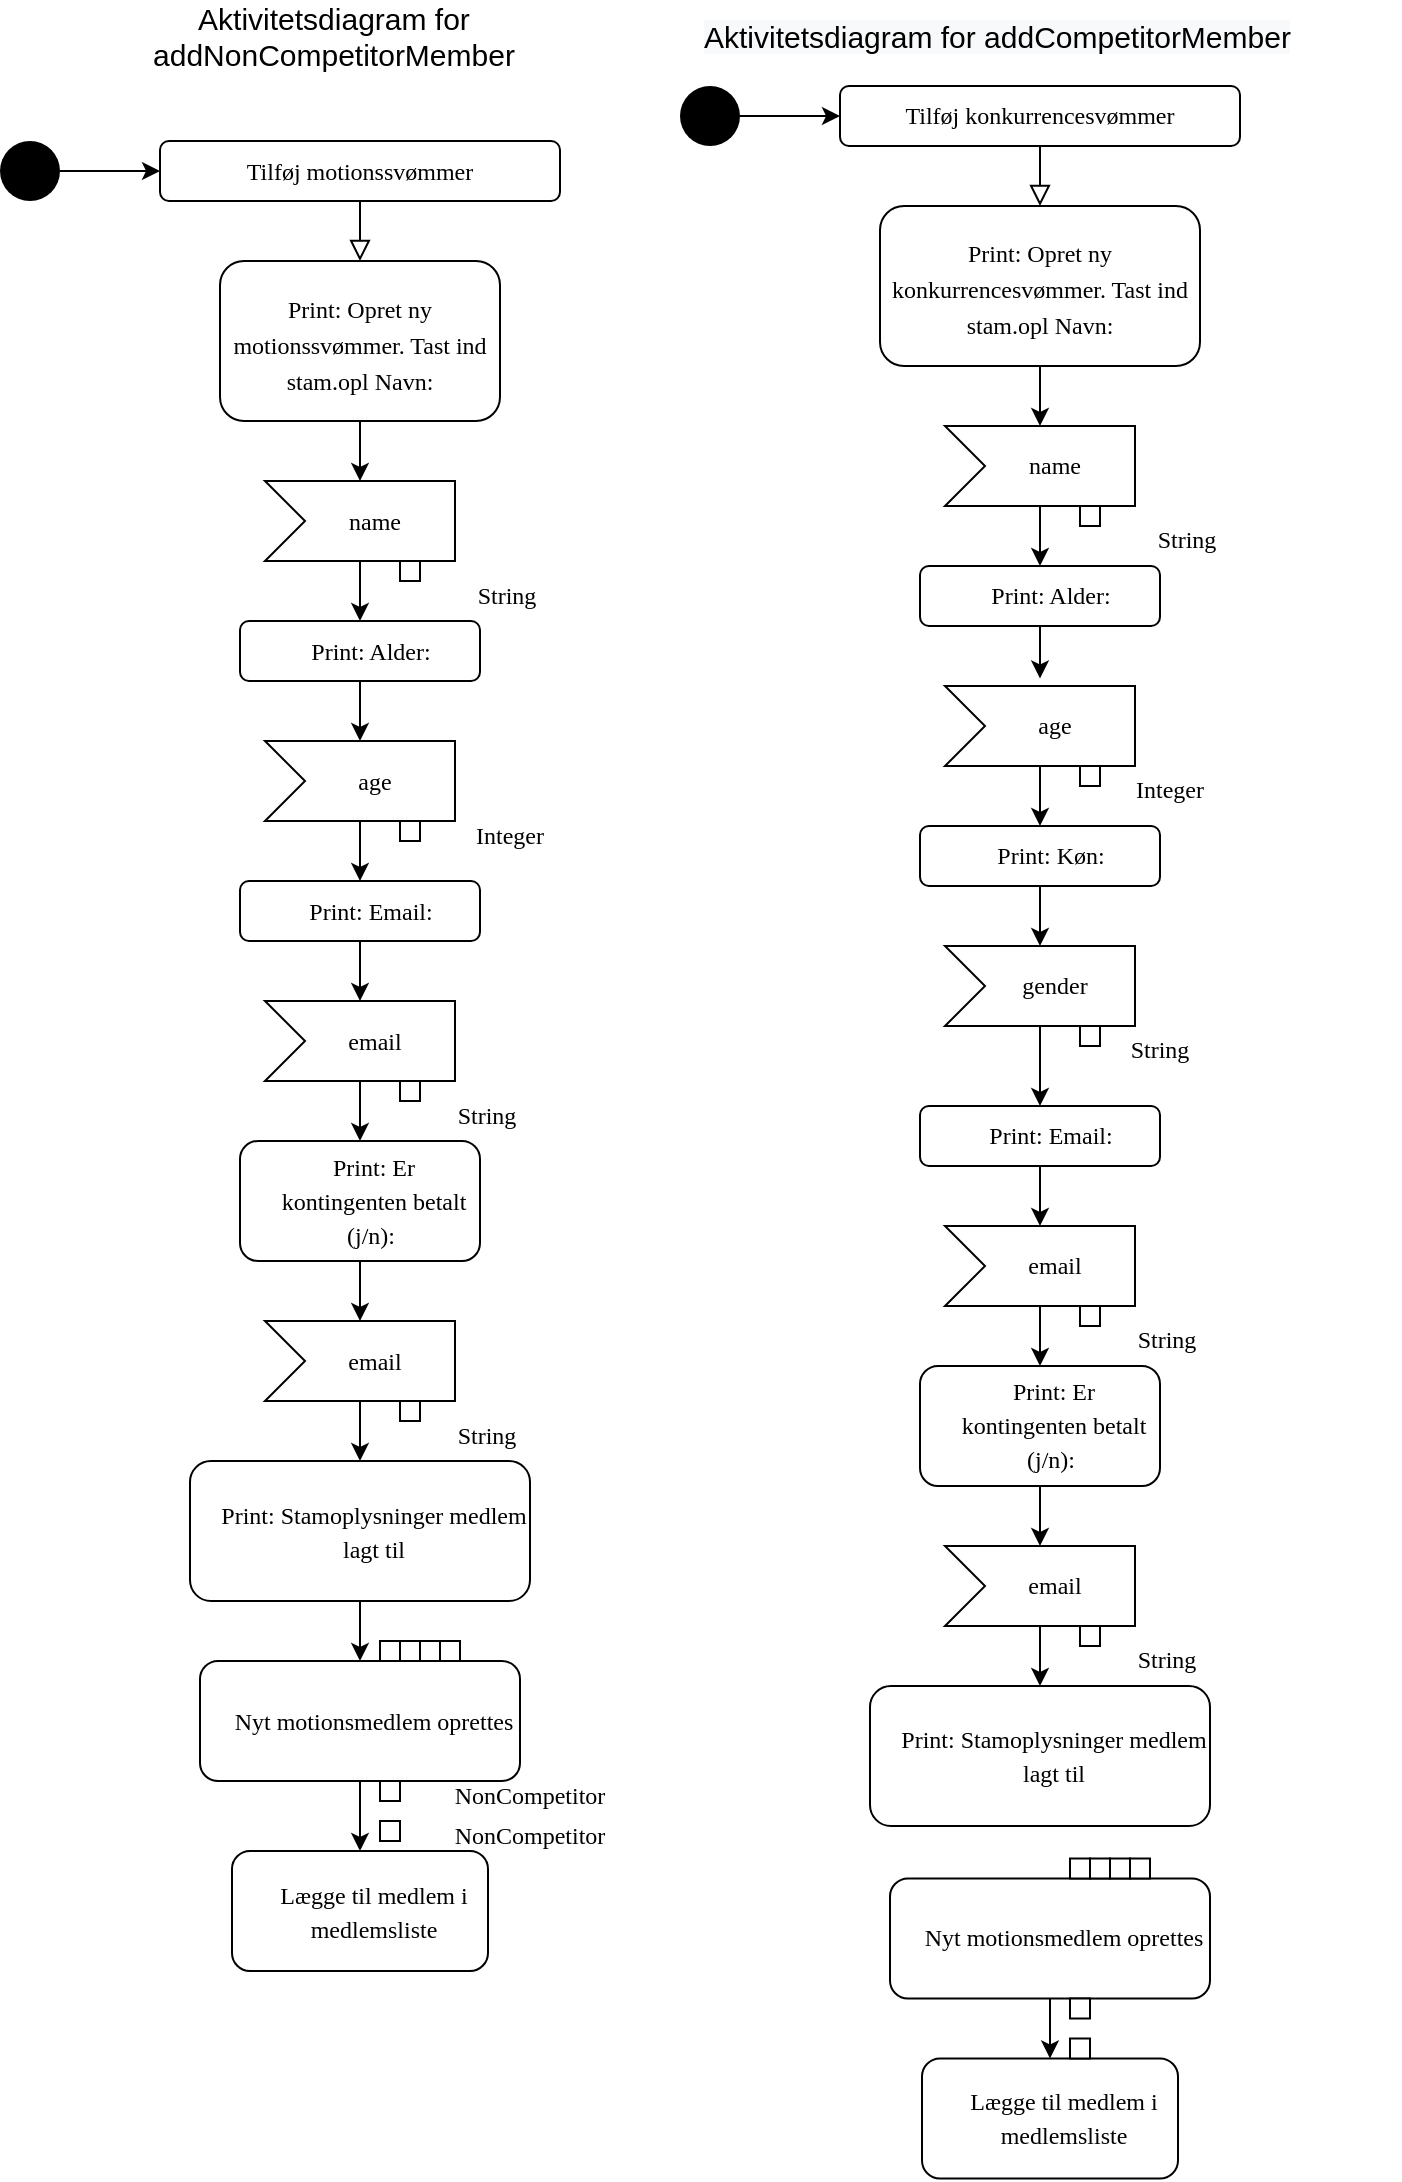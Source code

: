 <mxfile version="17.4.6" type="github">
  <diagram id="C5RBs43oDa-KdzZeNtuy" name="Page-1">
    <mxGraphModel dx="903" dy="716" grid="1" gridSize="10" guides="1" tooltips="1" connect="1" arrows="1" fold="1" page="1" pageScale="1" pageWidth="827" pageHeight="1169" math="0" shadow="0">
      <root>
        <mxCell id="WIyWlLk6GJQsqaUBKTNV-0" />
        <mxCell id="WIyWlLk6GJQsqaUBKTNV-1" parent="WIyWlLk6GJQsqaUBKTNV-0" />
        <mxCell id="WIyWlLk6GJQsqaUBKTNV-2" value="" style="rounded=0;html=1;jettySize=auto;orthogonalLoop=1;fontSize=11;endArrow=block;endFill=0;endSize=8;strokeWidth=1;shadow=0;labelBackgroundColor=none;edgeStyle=orthogonalEdgeStyle;fontFamily=Lucida Console;" parent="WIyWlLk6GJQsqaUBKTNV-1" source="WIyWlLk6GJQsqaUBKTNV-3" edge="1">
          <mxGeometry relative="1" as="geometry">
            <mxPoint x="200" y="147.5" as="targetPoint" />
          </mxGeometry>
        </mxCell>
        <mxCell id="WIyWlLk6GJQsqaUBKTNV-3" value="&lt;div style=&quot;background-color: rgb(255, 255, 255);&quot;&gt;Tilføj motionssvømmer&lt;/div&gt;" style="rounded=1;whiteSpace=wrap;html=1;fontSize=12;glass=0;strokeWidth=1;shadow=0;fontFamily=Lucida Console;" parent="WIyWlLk6GJQsqaUBKTNV-1" vertex="1">
          <mxGeometry x="100" y="87.5" width="200" height="30" as="geometry" />
        </mxCell>
        <mxCell id="IRePbEhJJhgFrzdcHoTZ-1" value="" style="edgeStyle=orthogonalEdgeStyle;rounded=0;orthogonalLoop=1;jettySize=auto;html=1;fontFamily=Lucida Console;" edge="1" parent="WIyWlLk6GJQsqaUBKTNV-1" source="IRePbEhJJhgFrzdcHoTZ-0" target="WIyWlLk6GJQsqaUBKTNV-3">
          <mxGeometry relative="1" as="geometry" />
        </mxCell>
        <mxCell id="IRePbEhJJhgFrzdcHoTZ-0" value="" style="ellipse;fillColor=#000000;strokeColor=none;fontFamily=Lucida Console;" vertex="1" parent="WIyWlLk6GJQsqaUBKTNV-1">
          <mxGeometry x="20" y="87.5" width="30" height="30" as="geometry" />
        </mxCell>
        <mxCell id="IRePbEhJJhgFrzdcHoTZ-2" value="&lt;font style=&quot;font-size: 15px&quot; face=&quot;Helvetica&quot;&gt;Aktivitetsdiagram for addNonCompetitorMember&lt;/font&gt;" style="text;html=1;strokeColor=none;fillColor=none;align=center;verticalAlign=middle;whiteSpace=wrap;rounded=0;fontFamily=Lucida Console;" vertex="1" parent="WIyWlLk6GJQsqaUBKTNV-1">
          <mxGeometry x="34" y="20" width="306" height="30" as="geometry" />
        </mxCell>
        <mxCell id="IRePbEhJJhgFrzdcHoTZ-5" value="" style="edgeStyle=orthogonalEdgeStyle;rounded=0;orthogonalLoop=1;jettySize=auto;html=1;fontSize=15;fontFamily=Lucida Console;" edge="1" parent="WIyWlLk6GJQsqaUBKTNV-1" source="IRePbEhJJhgFrzdcHoTZ-3" target="IRePbEhJJhgFrzdcHoTZ-4">
          <mxGeometry relative="1" as="geometry" />
        </mxCell>
        <mxCell id="IRePbEhJJhgFrzdcHoTZ-3" value="&lt;font style=&quot;font-size: 12px&quot;&gt;Print: Opret ny motionssvømmer. Tast ind stam.opl Navn:&lt;/font&gt;" style="rounded=1;whiteSpace=wrap;html=1;fontSize=15;fontFamily=Lucida Console;" vertex="1" parent="WIyWlLk6GJQsqaUBKTNV-1">
          <mxGeometry x="130" y="147.5" width="140" height="80" as="geometry" />
        </mxCell>
        <mxCell id="IRePbEhJJhgFrzdcHoTZ-7" value="" style="edgeStyle=orthogonalEdgeStyle;rounded=0;orthogonalLoop=1;jettySize=auto;html=1;fontSize=15;fontFamily=Lucida Console;" edge="1" parent="WIyWlLk6GJQsqaUBKTNV-1" source="IRePbEhJJhgFrzdcHoTZ-4" target="IRePbEhJJhgFrzdcHoTZ-6">
          <mxGeometry relative="1" as="geometry" />
        </mxCell>
        <mxCell id="IRePbEhJJhgFrzdcHoTZ-4" value="&lt;div style=&quot;font-size: 12px; background-color: rgb(255, 255, 255);&quot;&gt;name&lt;/div&gt;" style="html=1;shape=mxgraph.infographic.ribbonSimple;notch1=20;notch2=0;align=center;verticalAlign=middle;fontSize=14;fontStyle=0;fillColor=#FFFFFF;flipH=0;spacingRight=0;spacingLeft=14;shadow=0;fontFamily=Lucida Console;" vertex="1" parent="WIyWlLk6GJQsqaUBKTNV-1">
          <mxGeometry x="152.5" y="257.5" width="95" height="40" as="geometry" />
        </mxCell>
        <mxCell id="IRePbEhJJhgFrzdcHoTZ-11" value="" style="edgeStyle=orthogonalEdgeStyle;rounded=0;orthogonalLoop=1;jettySize=auto;html=1;fontSize=15;fontFamily=Lucida Console;" edge="1" parent="WIyWlLk6GJQsqaUBKTNV-1" source="IRePbEhJJhgFrzdcHoTZ-6" target="IRePbEhJJhgFrzdcHoTZ-10">
          <mxGeometry relative="1" as="geometry" />
        </mxCell>
        <mxCell id="IRePbEhJJhgFrzdcHoTZ-6" value="&lt;font style=&quot;font-size: 12px&quot;&gt;Print: Alder:&amp;nbsp;&lt;/font&gt;" style="rounded=1;whiteSpace=wrap;html=1;fontSize=14;fillColor=#FFFFFF;fontStyle=0;spacingRight=0;spacingLeft=14;shadow=0;fontFamily=Lucida Console;" vertex="1" parent="WIyWlLk6GJQsqaUBKTNV-1">
          <mxGeometry x="140" y="327.5" width="120" height="30" as="geometry" />
        </mxCell>
        <mxCell id="IRePbEhJJhgFrzdcHoTZ-8" value="" style="rounded=0;whiteSpace=wrap;html=1;fontSize=15;fontFamily=Lucida Console;" vertex="1" parent="WIyWlLk6GJQsqaUBKTNV-1">
          <mxGeometry x="220" y="297.5" width="10" height="10" as="geometry" />
        </mxCell>
        <mxCell id="IRePbEhJJhgFrzdcHoTZ-9" value="&lt;font style=&quot;font-size: 12px&quot;&gt;String&amp;nbsp;&lt;/font&gt;" style="text;html=1;strokeColor=none;fillColor=none;align=center;verticalAlign=middle;whiteSpace=wrap;rounded=0;fontSize=15;fontFamily=Lucida Console;" vertex="1" parent="WIyWlLk6GJQsqaUBKTNV-1">
          <mxGeometry x="240" y="297.5" width="70" height="30" as="geometry" />
        </mxCell>
        <mxCell id="IRePbEhJJhgFrzdcHoTZ-13" value="" style="edgeStyle=orthogonalEdgeStyle;rounded=0;orthogonalLoop=1;jettySize=auto;html=1;fontSize=15;fontFamily=Lucida Console;" edge="1" parent="WIyWlLk6GJQsqaUBKTNV-1" source="IRePbEhJJhgFrzdcHoTZ-10" target="IRePbEhJJhgFrzdcHoTZ-12">
          <mxGeometry relative="1" as="geometry" />
        </mxCell>
        <mxCell id="IRePbEhJJhgFrzdcHoTZ-10" value="&lt;div style=&quot;font-size: 12px; background-color: rgb(255, 255, 255);&quot;&gt;age&lt;/div&gt;" style="html=1;shape=mxgraph.infographic.ribbonSimple;notch1=20;notch2=0;align=center;verticalAlign=middle;fontSize=14;fontStyle=0;fillColor=#FFFFFF;flipH=0;spacingRight=0;spacingLeft=14;shadow=0;fontFamily=Lucida Console;" vertex="1" parent="WIyWlLk6GJQsqaUBKTNV-1">
          <mxGeometry x="152.5" y="387.5" width="95" height="40" as="geometry" />
        </mxCell>
        <mxCell id="IRePbEhJJhgFrzdcHoTZ-20" value="" style="edgeStyle=orthogonalEdgeStyle;rounded=0;orthogonalLoop=1;jettySize=auto;html=1;fontSize=15;fontFamily=Lucida Console;" edge="1" parent="WIyWlLk6GJQsqaUBKTNV-1" source="IRePbEhJJhgFrzdcHoTZ-12" target="IRePbEhJJhgFrzdcHoTZ-14">
          <mxGeometry relative="1" as="geometry" />
        </mxCell>
        <mxCell id="IRePbEhJJhgFrzdcHoTZ-12" value="&lt;font style=&quot;font-size: 12px&quot;&gt;Print: Email:&amp;nbsp;&lt;/font&gt;" style="rounded=1;whiteSpace=wrap;html=1;fontSize=14;fillColor=#FFFFFF;fontStyle=0;spacingRight=0;spacingLeft=14;shadow=0;fontFamily=Lucida Console;" vertex="1" parent="WIyWlLk6GJQsqaUBKTNV-1">
          <mxGeometry x="140" y="457.5" width="120" height="30" as="geometry" />
        </mxCell>
        <mxCell id="IRePbEhJJhgFrzdcHoTZ-25" value="" style="edgeStyle=orthogonalEdgeStyle;rounded=0;orthogonalLoop=1;jettySize=auto;html=1;fontSize=15;fontFamily=Lucida Console;" edge="1" parent="WIyWlLk6GJQsqaUBKTNV-1" source="IRePbEhJJhgFrzdcHoTZ-14" target="IRePbEhJJhgFrzdcHoTZ-24">
          <mxGeometry relative="1" as="geometry" />
        </mxCell>
        <mxCell id="IRePbEhJJhgFrzdcHoTZ-14" value="&lt;div style=&quot;font-size: 12px; background-color: rgb(255, 255, 255);&quot;&gt;email&lt;/div&gt;" style="html=1;shape=mxgraph.infographic.ribbonSimple;notch1=20;notch2=0;align=center;verticalAlign=middle;fontSize=14;fontStyle=0;fillColor=#FFFFFF;flipH=0;spacingRight=0;spacingLeft=14;shadow=0;fontFamily=Lucida Console;" vertex="1" parent="WIyWlLk6GJQsqaUBKTNV-1">
          <mxGeometry x="152.5" y="517.5" width="95" height="40" as="geometry" />
        </mxCell>
        <mxCell id="IRePbEhJJhgFrzdcHoTZ-15" value="" style="rounded=0;whiteSpace=wrap;html=1;fontSize=15;fontFamily=Lucida Console;" vertex="1" parent="WIyWlLk6GJQsqaUBKTNV-1">
          <mxGeometry x="220" y="427.5" width="10" height="10" as="geometry" />
        </mxCell>
        <mxCell id="IRePbEhJJhgFrzdcHoTZ-16" value="" style="rounded=0;whiteSpace=wrap;html=1;fontSize=15;fontFamily=Lucida Console;" vertex="1" parent="WIyWlLk6GJQsqaUBKTNV-1">
          <mxGeometry x="220" y="557.5" width="10" height="10" as="geometry" />
        </mxCell>
        <mxCell id="IRePbEhJJhgFrzdcHoTZ-22" value="&lt;font style=&quot;font-size: 12px&quot;&gt;Integer&lt;/font&gt;" style="text;html=1;strokeColor=none;fillColor=none;align=center;verticalAlign=middle;whiteSpace=wrap;rounded=0;fontSize=15;fontFamily=Lucida Console;" vertex="1" parent="WIyWlLk6GJQsqaUBKTNV-1">
          <mxGeometry x="240" y="417.5" width="70" height="30" as="geometry" />
        </mxCell>
        <mxCell id="IRePbEhJJhgFrzdcHoTZ-23" value="&lt;font style=&quot;font-size: 12px&quot;&gt;String&amp;nbsp;&lt;/font&gt;" style="text;html=1;strokeColor=none;fillColor=none;align=center;verticalAlign=middle;whiteSpace=wrap;rounded=0;fontSize=15;fontFamily=Lucida Console;" vertex="1" parent="WIyWlLk6GJQsqaUBKTNV-1">
          <mxGeometry x="230" y="557.5" width="70" height="30" as="geometry" />
        </mxCell>
        <mxCell id="IRePbEhJJhgFrzdcHoTZ-27" value="" style="edgeStyle=orthogonalEdgeStyle;rounded=0;orthogonalLoop=1;jettySize=auto;html=1;fontSize=15;fontFamily=Lucida Console;" edge="1" parent="WIyWlLk6GJQsqaUBKTNV-1" source="IRePbEhJJhgFrzdcHoTZ-24" target="IRePbEhJJhgFrzdcHoTZ-26">
          <mxGeometry relative="1" as="geometry" />
        </mxCell>
        <mxCell id="IRePbEhJJhgFrzdcHoTZ-24" value="&lt;font style=&quot;font-size: 12px&quot;&gt;Print: Er kontingenten betalt (j/n):&amp;nbsp;&lt;/font&gt;" style="rounded=1;whiteSpace=wrap;html=1;fontSize=14;fillColor=#FFFFFF;fontStyle=0;spacingRight=0;spacingLeft=14;shadow=0;fontFamily=Lucida Console;" vertex="1" parent="WIyWlLk6GJQsqaUBKTNV-1">
          <mxGeometry x="140" y="587.5" width="120" height="60" as="geometry" />
        </mxCell>
        <mxCell id="IRePbEhJJhgFrzdcHoTZ-32" value="" style="edgeStyle=orthogonalEdgeStyle;rounded=0;orthogonalLoop=1;jettySize=auto;html=1;fontFamily=Helvetica;fontSize=12;" edge="1" parent="WIyWlLk6GJQsqaUBKTNV-1" source="IRePbEhJJhgFrzdcHoTZ-26" target="IRePbEhJJhgFrzdcHoTZ-31">
          <mxGeometry relative="1" as="geometry" />
        </mxCell>
        <mxCell id="IRePbEhJJhgFrzdcHoTZ-26" value="&lt;div style=&quot;font-size: 12px; background-color: rgb(255, 255, 255);&quot;&gt;email&lt;/div&gt;" style="html=1;shape=mxgraph.infographic.ribbonSimple;notch1=20;notch2=0;align=center;verticalAlign=middle;fontSize=14;fontStyle=0;fillColor=#FFFFFF;flipH=0;spacingRight=0;spacingLeft=14;shadow=0;fontFamily=Lucida Console;" vertex="1" parent="WIyWlLk6GJQsqaUBKTNV-1">
          <mxGeometry x="152.5" y="677.5" width="95" height="40" as="geometry" />
        </mxCell>
        <mxCell id="IRePbEhJJhgFrzdcHoTZ-29" value="" style="rounded=0;whiteSpace=wrap;html=1;fontSize=15;fontFamily=Lucida Console;" vertex="1" parent="WIyWlLk6GJQsqaUBKTNV-1">
          <mxGeometry x="220" y="717.5" width="10" height="10" as="geometry" />
        </mxCell>
        <mxCell id="IRePbEhJJhgFrzdcHoTZ-30" value="&lt;font style=&quot;font-size: 12px&quot;&gt;String&amp;nbsp;&lt;/font&gt;" style="text;html=1;strokeColor=none;fillColor=none;align=center;verticalAlign=middle;whiteSpace=wrap;rounded=0;fontSize=15;fontFamily=Lucida Console;" vertex="1" parent="WIyWlLk6GJQsqaUBKTNV-1">
          <mxGeometry x="230" y="717.5" width="70" height="30" as="geometry" />
        </mxCell>
        <mxCell id="IRePbEhJJhgFrzdcHoTZ-78" value="" style="edgeStyle=orthogonalEdgeStyle;rounded=0;orthogonalLoop=1;jettySize=auto;html=1;fontFamily=Helvetica;fontSize=12;" edge="1" parent="WIyWlLk6GJQsqaUBKTNV-1" source="IRePbEhJJhgFrzdcHoTZ-31" target="IRePbEhJJhgFrzdcHoTZ-77">
          <mxGeometry relative="1" as="geometry" />
        </mxCell>
        <mxCell id="IRePbEhJJhgFrzdcHoTZ-31" value="&lt;font style=&quot;font-size: 12px&quot;&gt;Print: Stamoplysninger medlem lagt til&lt;/font&gt;" style="rounded=1;whiteSpace=wrap;html=1;fontSize=14;fontFamily=Lucida Console;fillColor=#FFFFFF;fontStyle=0;spacingRight=0;spacingLeft=14;shadow=0;" vertex="1" parent="WIyWlLk6GJQsqaUBKTNV-1">
          <mxGeometry x="115" y="747.5" width="170" height="70" as="geometry" />
        </mxCell>
        <mxCell id="IRePbEhJJhgFrzdcHoTZ-34" value="&lt;span style=&quot;color: rgb(0 , 0 , 0) ; font-family: &amp;#34;helvetica&amp;#34; ; font-size: 15px ; font-style: normal ; font-weight: 400 ; letter-spacing: normal ; text-align: center ; text-indent: 0px ; text-transform: none ; word-spacing: 0px ; background-color: rgb(248 , 249 , 250) ; display: inline ; float: none&quot;&gt;Aktivitetsdiagram for addCompetitorMember&lt;/span&gt;" style="text;whiteSpace=wrap;html=1;fontSize=12;fontFamily=Helvetica;" vertex="1" parent="WIyWlLk6GJQsqaUBKTNV-1">
          <mxGeometry x="370" y="20" width="350" height="30" as="geometry" />
        </mxCell>
        <mxCell id="IRePbEhJJhgFrzdcHoTZ-35" value="" style="rounded=0;html=1;jettySize=auto;orthogonalLoop=1;fontSize=11;endArrow=block;endFill=0;endSize=8;strokeWidth=1;shadow=0;labelBackgroundColor=none;edgeStyle=orthogonalEdgeStyle;fontFamily=Lucida Console;" edge="1" parent="WIyWlLk6GJQsqaUBKTNV-1" source="IRePbEhJJhgFrzdcHoTZ-36">
          <mxGeometry relative="1" as="geometry">
            <mxPoint x="540" y="120" as="targetPoint" />
          </mxGeometry>
        </mxCell>
        <mxCell id="IRePbEhJJhgFrzdcHoTZ-36" value="&lt;div style=&quot;background-color: rgb(255 , 255 , 255)&quot;&gt;Tilføj konkurrencesvømmer&lt;/div&gt;" style="rounded=1;whiteSpace=wrap;html=1;fontSize=12;glass=0;strokeWidth=1;shadow=0;fontFamily=Lucida Console;" vertex="1" parent="WIyWlLk6GJQsqaUBKTNV-1">
          <mxGeometry x="440" y="60" width="200" height="30" as="geometry" />
        </mxCell>
        <mxCell id="IRePbEhJJhgFrzdcHoTZ-37" value="" style="edgeStyle=orthogonalEdgeStyle;rounded=0;orthogonalLoop=1;jettySize=auto;html=1;fontFamily=Lucida Console;" edge="1" parent="WIyWlLk6GJQsqaUBKTNV-1" source="IRePbEhJJhgFrzdcHoTZ-38" target="IRePbEhJJhgFrzdcHoTZ-36">
          <mxGeometry relative="1" as="geometry" />
        </mxCell>
        <mxCell id="IRePbEhJJhgFrzdcHoTZ-38" value="" style="ellipse;fillColor=#000000;strokeColor=none;fontFamily=Lucida Console;" vertex="1" parent="WIyWlLk6GJQsqaUBKTNV-1">
          <mxGeometry x="360" y="60" width="30" height="30" as="geometry" />
        </mxCell>
        <mxCell id="IRePbEhJJhgFrzdcHoTZ-39" value="" style="edgeStyle=orthogonalEdgeStyle;rounded=0;orthogonalLoop=1;jettySize=auto;html=1;fontSize=15;fontFamily=Lucida Console;" edge="1" parent="WIyWlLk6GJQsqaUBKTNV-1" source="IRePbEhJJhgFrzdcHoTZ-40" target="IRePbEhJJhgFrzdcHoTZ-42">
          <mxGeometry relative="1" as="geometry" />
        </mxCell>
        <mxCell id="IRePbEhJJhgFrzdcHoTZ-40" value="&lt;font style=&quot;font-size: 12px&quot;&gt;Print: Opret ny konkurrencesvømmer. Tast ind stam.opl Navn:&lt;/font&gt;" style="rounded=1;whiteSpace=wrap;html=1;fontSize=15;fontFamily=Lucida Console;" vertex="1" parent="WIyWlLk6GJQsqaUBKTNV-1">
          <mxGeometry x="460" y="120" width="160" height="80" as="geometry" />
        </mxCell>
        <mxCell id="IRePbEhJJhgFrzdcHoTZ-41" value="" style="edgeStyle=orthogonalEdgeStyle;rounded=0;orthogonalLoop=1;jettySize=auto;html=1;fontSize=15;fontFamily=Lucida Console;" edge="1" parent="WIyWlLk6GJQsqaUBKTNV-1" source="IRePbEhJJhgFrzdcHoTZ-42" target="IRePbEhJJhgFrzdcHoTZ-44">
          <mxGeometry relative="1" as="geometry" />
        </mxCell>
        <mxCell id="IRePbEhJJhgFrzdcHoTZ-42" value="&lt;div style=&quot;font-size: 12px; background-color: rgb(255, 255, 255);&quot;&gt;name&lt;/div&gt;" style="html=1;shape=mxgraph.infographic.ribbonSimple;notch1=20;notch2=0;align=center;verticalAlign=middle;fontSize=14;fontStyle=0;fillColor=#FFFFFF;flipH=0;spacingRight=0;spacingLeft=14;shadow=0;fontFamily=Lucida Console;" vertex="1" parent="WIyWlLk6GJQsqaUBKTNV-1">
          <mxGeometry x="492.5" y="230" width="95" height="40" as="geometry" />
        </mxCell>
        <mxCell id="IRePbEhJJhgFrzdcHoTZ-100" value="" style="edgeStyle=orthogonalEdgeStyle;rounded=0;orthogonalLoop=1;jettySize=auto;html=1;fontFamily=Helvetica;fontSize=12;" edge="1" parent="WIyWlLk6GJQsqaUBKTNV-1" source="IRePbEhJJhgFrzdcHoTZ-44">
          <mxGeometry relative="1" as="geometry">
            <mxPoint x="540" y="356.25" as="targetPoint" />
            <Array as="points">
              <mxPoint x="540" y="336.25" />
              <mxPoint x="540" y="336.25" />
            </Array>
          </mxGeometry>
        </mxCell>
        <mxCell id="IRePbEhJJhgFrzdcHoTZ-44" value="&lt;font style=&quot;font-size: 12px&quot;&gt;Print: Alder:&amp;nbsp;&lt;/font&gt;" style="rounded=1;whiteSpace=wrap;html=1;fontSize=14;fillColor=#FFFFFF;fontStyle=0;spacingRight=0;spacingLeft=14;shadow=0;fontFamily=Lucida Console;" vertex="1" parent="WIyWlLk6GJQsqaUBKTNV-1">
          <mxGeometry x="480" y="300" width="120" height="30" as="geometry" />
        </mxCell>
        <mxCell id="IRePbEhJJhgFrzdcHoTZ-45" value="" style="rounded=0;whiteSpace=wrap;html=1;fontSize=15;fontFamily=Lucida Console;" vertex="1" parent="WIyWlLk6GJQsqaUBKTNV-1">
          <mxGeometry x="560" y="270" width="10" height="10" as="geometry" />
        </mxCell>
        <mxCell id="IRePbEhJJhgFrzdcHoTZ-46" value="&lt;font style=&quot;font-size: 12px&quot;&gt;String&amp;nbsp;&lt;/font&gt;" style="text;html=1;strokeColor=none;fillColor=none;align=center;verticalAlign=middle;whiteSpace=wrap;rounded=0;fontSize=15;fontFamily=Lucida Console;" vertex="1" parent="WIyWlLk6GJQsqaUBKTNV-1">
          <mxGeometry x="580" y="270" width="70" height="30" as="geometry" />
        </mxCell>
        <mxCell id="IRePbEhJJhgFrzdcHoTZ-66" value="" style="edgeStyle=orthogonalEdgeStyle;rounded=0;orthogonalLoop=1;jettySize=auto;html=1;fontFamily=Helvetica;fontSize=12;" edge="1" parent="WIyWlLk6GJQsqaUBKTNV-1" source="IRePbEhJJhgFrzdcHoTZ-48" target="IRePbEhJJhgFrzdcHoTZ-65">
          <mxGeometry relative="1" as="geometry" />
        </mxCell>
        <mxCell id="IRePbEhJJhgFrzdcHoTZ-48" value="&lt;div style=&quot;font-size: 12px; background-color: rgb(255, 255, 255);&quot;&gt;age&lt;/div&gt;" style="html=1;shape=mxgraph.infographic.ribbonSimple;notch1=20;notch2=0;align=center;verticalAlign=middle;fontSize=14;fontStyle=0;fillColor=#FFFFFF;flipH=0;spacingRight=0;spacingLeft=14;shadow=0;fontFamily=Lucida Console;" vertex="1" parent="WIyWlLk6GJQsqaUBKTNV-1">
          <mxGeometry x="492.5" y="360" width="95" height="40" as="geometry" />
        </mxCell>
        <mxCell id="IRePbEhJJhgFrzdcHoTZ-49" value="" style="edgeStyle=orthogonalEdgeStyle;rounded=0;orthogonalLoop=1;jettySize=auto;html=1;fontSize=15;fontFamily=Lucida Console;" edge="1" parent="WIyWlLk6GJQsqaUBKTNV-1" source="IRePbEhJJhgFrzdcHoTZ-50" target="IRePbEhJJhgFrzdcHoTZ-52">
          <mxGeometry relative="1" as="geometry" />
        </mxCell>
        <mxCell id="IRePbEhJJhgFrzdcHoTZ-50" value="&lt;font style=&quot;font-size: 12px&quot;&gt;Print: Email:&amp;nbsp;&lt;/font&gt;" style="rounded=1;whiteSpace=wrap;html=1;fontSize=14;fillColor=#FFFFFF;fontStyle=0;spacingRight=0;spacingLeft=14;shadow=0;fontFamily=Lucida Console;" vertex="1" parent="WIyWlLk6GJQsqaUBKTNV-1">
          <mxGeometry x="480" y="570" width="120" height="30" as="geometry" />
        </mxCell>
        <mxCell id="IRePbEhJJhgFrzdcHoTZ-51" value="" style="edgeStyle=orthogonalEdgeStyle;rounded=0;orthogonalLoop=1;jettySize=auto;html=1;fontSize=15;fontFamily=Lucida Console;" edge="1" parent="WIyWlLk6GJQsqaUBKTNV-1" source="IRePbEhJJhgFrzdcHoTZ-52" target="IRePbEhJJhgFrzdcHoTZ-58">
          <mxGeometry relative="1" as="geometry" />
        </mxCell>
        <mxCell id="IRePbEhJJhgFrzdcHoTZ-52" value="&lt;div style=&quot;font-size: 12px; background-color: rgb(255, 255, 255);&quot;&gt;email&lt;/div&gt;" style="html=1;shape=mxgraph.infographic.ribbonSimple;notch1=20;notch2=0;align=center;verticalAlign=middle;fontSize=14;fontStyle=0;fillColor=#FFFFFF;flipH=0;spacingRight=0;spacingLeft=14;shadow=0;fontFamily=Lucida Console;" vertex="1" parent="WIyWlLk6GJQsqaUBKTNV-1">
          <mxGeometry x="492.5" y="630" width="95" height="40" as="geometry" />
        </mxCell>
        <mxCell id="IRePbEhJJhgFrzdcHoTZ-53" value="" style="rounded=0;whiteSpace=wrap;html=1;fontSize=15;fontFamily=Lucida Console;" vertex="1" parent="WIyWlLk6GJQsqaUBKTNV-1">
          <mxGeometry x="560" y="400" width="10" height="10" as="geometry" />
        </mxCell>
        <mxCell id="IRePbEhJJhgFrzdcHoTZ-54" value="" style="rounded=0;whiteSpace=wrap;html=1;fontSize=15;fontFamily=Lucida Console;" vertex="1" parent="WIyWlLk6GJQsqaUBKTNV-1">
          <mxGeometry x="560" y="670" width="10" height="10" as="geometry" />
        </mxCell>
        <mxCell id="IRePbEhJJhgFrzdcHoTZ-55" value="&lt;font style=&quot;font-size: 12px&quot;&gt;Integer&lt;/font&gt;" style="text;html=1;strokeColor=none;fillColor=none;align=center;verticalAlign=middle;whiteSpace=wrap;rounded=0;fontSize=15;fontFamily=Lucida Console;" vertex="1" parent="WIyWlLk6GJQsqaUBKTNV-1">
          <mxGeometry x="570" y="395" width="70" height="30" as="geometry" />
        </mxCell>
        <mxCell id="IRePbEhJJhgFrzdcHoTZ-56" value="&lt;font style=&quot;font-size: 12px&quot;&gt;String&amp;nbsp;&lt;/font&gt;" style="text;html=1;strokeColor=none;fillColor=none;align=center;verticalAlign=middle;whiteSpace=wrap;rounded=0;fontSize=15;fontFamily=Lucida Console;" vertex="1" parent="WIyWlLk6GJQsqaUBKTNV-1">
          <mxGeometry x="570" y="670" width="70" height="30" as="geometry" />
        </mxCell>
        <mxCell id="IRePbEhJJhgFrzdcHoTZ-57" value="" style="edgeStyle=orthogonalEdgeStyle;rounded=0;orthogonalLoop=1;jettySize=auto;html=1;fontSize=15;fontFamily=Lucida Console;" edge="1" parent="WIyWlLk6GJQsqaUBKTNV-1" source="IRePbEhJJhgFrzdcHoTZ-58" target="IRePbEhJJhgFrzdcHoTZ-60">
          <mxGeometry relative="1" as="geometry" />
        </mxCell>
        <mxCell id="IRePbEhJJhgFrzdcHoTZ-58" value="&lt;font style=&quot;font-size: 12px&quot;&gt;Print: Er kontingenten betalt (j/n):&amp;nbsp;&lt;/font&gt;" style="rounded=1;whiteSpace=wrap;html=1;fontSize=14;fillColor=#FFFFFF;fontStyle=0;spacingRight=0;spacingLeft=14;shadow=0;fontFamily=Lucida Console;" vertex="1" parent="WIyWlLk6GJQsqaUBKTNV-1">
          <mxGeometry x="480" y="700" width="120" height="60" as="geometry" />
        </mxCell>
        <mxCell id="IRePbEhJJhgFrzdcHoTZ-59" value="" style="edgeStyle=orthogonalEdgeStyle;rounded=0;orthogonalLoop=1;jettySize=auto;html=1;fontFamily=Helvetica;fontSize=12;" edge="1" parent="WIyWlLk6GJQsqaUBKTNV-1" source="IRePbEhJJhgFrzdcHoTZ-60" target="IRePbEhJJhgFrzdcHoTZ-63">
          <mxGeometry relative="1" as="geometry" />
        </mxCell>
        <mxCell id="IRePbEhJJhgFrzdcHoTZ-60" value="&lt;div style=&quot;font-size: 12px; background-color: rgb(255, 255, 255);&quot;&gt;email&lt;/div&gt;" style="html=1;shape=mxgraph.infographic.ribbonSimple;notch1=20;notch2=0;align=center;verticalAlign=middle;fontSize=14;fontStyle=0;fillColor=#FFFFFF;flipH=0;spacingRight=0;spacingLeft=14;shadow=0;fontFamily=Lucida Console;" vertex="1" parent="WIyWlLk6GJQsqaUBKTNV-1">
          <mxGeometry x="492.5" y="790" width="95" height="40" as="geometry" />
        </mxCell>
        <mxCell id="IRePbEhJJhgFrzdcHoTZ-61" value="" style="rounded=0;whiteSpace=wrap;html=1;fontSize=15;fontFamily=Lucida Console;" vertex="1" parent="WIyWlLk6GJQsqaUBKTNV-1">
          <mxGeometry x="560" y="830" width="10" height="10" as="geometry" />
        </mxCell>
        <mxCell id="IRePbEhJJhgFrzdcHoTZ-62" value="&lt;font style=&quot;font-size: 12px&quot;&gt;String&amp;nbsp;&lt;/font&gt;" style="text;html=1;strokeColor=none;fillColor=none;align=center;verticalAlign=middle;whiteSpace=wrap;rounded=0;fontSize=15;fontFamily=Lucida Console;" vertex="1" parent="WIyWlLk6GJQsqaUBKTNV-1">
          <mxGeometry x="570" y="830" width="70" height="30" as="geometry" />
        </mxCell>
        <mxCell id="IRePbEhJJhgFrzdcHoTZ-63" value="&lt;font style=&quot;font-size: 12px&quot;&gt;Print: Stamoplysninger medlem lagt til&lt;/font&gt;" style="rounded=1;whiteSpace=wrap;html=1;fontSize=14;fontFamily=Lucida Console;fillColor=#FFFFFF;fontStyle=0;spacingRight=0;spacingLeft=14;shadow=0;" vertex="1" parent="WIyWlLk6GJQsqaUBKTNV-1">
          <mxGeometry x="455" y="860" width="170" height="70" as="geometry" />
        </mxCell>
        <mxCell id="IRePbEhJJhgFrzdcHoTZ-71" value="" style="edgeStyle=orthogonalEdgeStyle;rounded=0;orthogonalLoop=1;jettySize=auto;html=1;fontFamily=Helvetica;fontSize=12;" edge="1" parent="WIyWlLk6GJQsqaUBKTNV-1" source="IRePbEhJJhgFrzdcHoTZ-65" target="IRePbEhJJhgFrzdcHoTZ-67">
          <mxGeometry relative="1" as="geometry" />
        </mxCell>
        <mxCell id="IRePbEhJJhgFrzdcHoTZ-65" value="&lt;font style=&quot;font-size: 12px&quot;&gt;Print: Køn:&amp;nbsp;&lt;/font&gt;" style="rounded=1;whiteSpace=wrap;html=1;fontSize=14;fillColor=#FFFFFF;fontStyle=0;spacingRight=0;spacingLeft=14;shadow=0;fontFamily=Lucida Console;" vertex="1" parent="WIyWlLk6GJQsqaUBKTNV-1">
          <mxGeometry x="480" y="430" width="120" height="30" as="geometry" />
        </mxCell>
        <mxCell id="IRePbEhJJhgFrzdcHoTZ-75" value="" style="edgeStyle=orthogonalEdgeStyle;rounded=0;orthogonalLoop=1;jettySize=auto;html=1;fontFamily=Helvetica;fontSize=12;" edge="1" parent="WIyWlLk6GJQsqaUBKTNV-1" source="IRePbEhJJhgFrzdcHoTZ-67">
          <mxGeometry relative="1" as="geometry">
            <mxPoint x="540" y="570" as="targetPoint" />
          </mxGeometry>
        </mxCell>
        <mxCell id="IRePbEhJJhgFrzdcHoTZ-67" value="&lt;div style=&quot;font-size: 12px ; background-color: rgb(255 , 255 , 255)&quot;&gt;gender&lt;/div&gt;" style="html=1;shape=mxgraph.infographic.ribbonSimple;notch1=20;notch2=0;align=center;verticalAlign=middle;fontSize=14;fontStyle=0;fillColor=#FFFFFF;flipH=0;spacingRight=0;spacingLeft=14;shadow=0;fontFamily=Lucida Console;" vertex="1" parent="WIyWlLk6GJQsqaUBKTNV-1">
          <mxGeometry x="492.5" y="490" width="95" height="40" as="geometry" />
        </mxCell>
        <mxCell id="IRePbEhJJhgFrzdcHoTZ-69" value="" style="rounded=0;whiteSpace=wrap;html=1;fontSize=15;fontFamily=Lucida Console;" vertex="1" parent="WIyWlLk6GJQsqaUBKTNV-1">
          <mxGeometry x="560" y="530" width="10" height="10" as="geometry" />
        </mxCell>
        <mxCell id="IRePbEhJJhgFrzdcHoTZ-70" value="&lt;font style=&quot;font-size: 12px&quot;&gt;String&lt;/font&gt;" style="text;html=1;strokeColor=none;fillColor=none;align=center;verticalAlign=middle;whiteSpace=wrap;rounded=0;fontSize=15;fontFamily=Lucida Console;" vertex="1" parent="WIyWlLk6GJQsqaUBKTNV-1">
          <mxGeometry x="565" y="525.25" width="70" height="30" as="geometry" />
        </mxCell>
        <mxCell id="IRePbEhJJhgFrzdcHoTZ-84" value="" style="edgeStyle=orthogonalEdgeStyle;rounded=0;orthogonalLoop=1;jettySize=auto;html=1;fontFamily=Helvetica;fontSize=12;" edge="1" parent="WIyWlLk6GJQsqaUBKTNV-1" source="IRePbEhJJhgFrzdcHoTZ-77" target="IRePbEhJJhgFrzdcHoTZ-83">
          <mxGeometry relative="1" as="geometry" />
        </mxCell>
        <mxCell id="IRePbEhJJhgFrzdcHoTZ-77" value="&lt;font style=&quot;font-size: 12px&quot;&gt;Nyt motionsmedlem oprettes&lt;/font&gt;" style="rounded=1;whiteSpace=wrap;html=1;fontSize=14;fontFamily=Lucida Console;fillColor=#FFFFFF;fontStyle=0;spacingRight=0;spacingLeft=14;shadow=0;" vertex="1" parent="WIyWlLk6GJQsqaUBKTNV-1">
          <mxGeometry x="120" y="847.5" width="160" height="60" as="geometry" />
        </mxCell>
        <mxCell id="IRePbEhJJhgFrzdcHoTZ-79" value="" style="rounded=0;whiteSpace=wrap;html=1;fontSize=15;fontFamily=Lucida Console;" vertex="1" parent="WIyWlLk6GJQsqaUBKTNV-1">
          <mxGeometry x="210" y="837.5" width="10" height="10" as="geometry" />
        </mxCell>
        <mxCell id="IRePbEhJJhgFrzdcHoTZ-80" value="" style="rounded=0;whiteSpace=wrap;html=1;fontSize=15;fontFamily=Lucida Console;" vertex="1" parent="WIyWlLk6GJQsqaUBKTNV-1">
          <mxGeometry x="220" y="837.5" width="10" height="10" as="geometry" />
        </mxCell>
        <mxCell id="IRePbEhJJhgFrzdcHoTZ-81" value="" style="rounded=0;whiteSpace=wrap;html=1;fontSize=15;fontFamily=Lucida Console;" vertex="1" parent="WIyWlLk6GJQsqaUBKTNV-1">
          <mxGeometry x="230" y="837.5" width="10" height="10" as="geometry" />
        </mxCell>
        <mxCell id="IRePbEhJJhgFrzdcHoTZ-82" value="" style="rounded=0;whiteSpace=wrap;html=1;fontSize=15;fontFamily=Lucida Console;" vertex="1" parent="WIyWlLk6GJQsqaUBKTNV-1">
          <mxGeometry x="240" y="837.5" width="10" height="10" as="geometry" />
        </mxCell>
        <mxCell id="IRePbEhJJhgFrzdcHoTZ-83" value="&lt;font style=&quot;font-size: 12px&quot;&gt;Lægge til medlem i medlemsliste&lt;/font&gt;" style="rounded=1;whiteSpace=wrap;html=1;fontSize=14;fontFamily=Lucida Console;fillColor=#FFFFFF;fontStyle=0;spacingRight=0;spacingLeft=14;shadow=0;" vertex="1" parent="WIyWlLk6GJQsqaUBKTNV-1">
          <mxGeometry x="136" y="942.5" width="128" height="60" as="geometry" />
        </mxCell>
        <mxCell id="IRePbEhJJhgFrzdcHoTZ-86" value="" style="rounded=0;whiteSpace=wrap;html=1;fontSize=15;fontFamily=Lucida Console;" vertex="1" parent="WIyWlLk6GJQsqaUBKTNV-1">
          <mxGeometry x="210" y="907.5" width="10" height="10" as="geometry" />
        </mxCell>
        <mxCell id="IRePbEhJJhgFrzdcHoTZ-87" value="&lt;span style=&quot;font-size: 12px&quot;&gt;NonCompetitor&lt;/span&gt;" style="text;html=1;strokeColor=none;fillColor=none;align=center;verticalAlign=middle;whiteSpace=wrap;rounded=0;fontSize=15;fontFamily=Lucida Console;" vertex="1" parent="WIyWlLk6GJQsqaUBKTNV-1">
          <mxGeometry x="230" y="897.5" width="110" height="30" as="geometry" />
        </mxCell>
        <mxCell id="IRePbEhJJhgFrzdcHoTZ-88" value="" style="rounded=0;whiteSpace=wrap;html=1;fontSize=15;fontFamily=Lucida Console;" vertex="1" parent="WIyWlLk6GJQsqaUBKTNV-1">
          <mxGeometry x="210" y="927.5" width="10" height="10" as="geometry" />
        </mxCell>
        <mxCell id="IRePbEhJJhgFrzdcHoTZ-89" value="&lt;span style=&quot;font-size: 12px&quot;&gt;NonCompetitor&lt;/span&gt;" style="text;html=1;strokeColor=none;fillColor=none;align=center;verticalAlign=middle;whiteSpace=wrap;rounded=0;fontSize=15;fontFamily=Lucida Console;" vertex="1" parent="WIyWlLk6GJQsqaUBKTNV-1">
          <mxGeometry x="230" y="917.5" width="110" height="30" as="geometry" />
        </mxCell>
        <mxCell id="IRePbEhJJhgFrzdcHoTZ-101" value="" style="edgeStyle=orthogonalEdgeStyle;rounded=0;orthogonalLoop=1;jettySize=auto;html=1;fontFamily=Helvetica;fontSize=12;" edge="1" parent="WIyWlLk6GJQsqaUBKTNV-1" source="IRePbEhJJhgFrzdcHoTZ-92" target="IRePbEhJJhgFrzdcHoTZ-97">
          <mxGeometry relative="1" as="geometry" />
        </mxCell>
        <mxCell id="IRePbEhJJhgFrzdcHoTZ-92" value="&lt;font style=&quot;font-size: 12px&quot;&gt;Nyt motionsmedlem oprettes&lt;/font&gt;" style="rounded=1;whiteSpace=wrap;html=1;fontSize=14;fontFamily=Lucida Console;fillColor=#FFFFFF;fontStyle=0;spacingRight=0;spacingLeft=14;shadow=0;" vertex="1" parent="WIyWlLk6GJQsqaUBKTNV-1">
          <mxGeometry x="465" y="956.25" width="160" height="60" as="geometry" />
        </mxCell>
        <mxCell id="IRePbEhJJhgFrzdcHoTZ-93" value="" style="rounded=0;whiteSpace=wrap;html=1;fontSize=15;fontFamily=Lucida Console;" vertex="1" parent="WIyWlLk6GJQsqaUBKTNV-1">
          <mxGeometry x="555" y="946.25" width="10" height="10" as="geometry" />
        </mxCell>
        <mxCell id="IRePbEhJJhgFrzdcHoTZ-94" value="" style="rounded=0;whiteSpace=wrap;html=1;fontSize=15;fontFamily=Lucida Console;" vertex="1" parent="WIyWlLk6GJQsqaUBKTNV-1">
          <mxGeometry x="565" y="946.25" width="10" height="10" as="geometry" />
        </mxCell>
        <mxCell id="IRePbEhJJhgFrzdcHoTZ-95" value="" style="rounded=0;whiteSpace=wrap;html=1;fontSize=15;fontFamily=Lucida Console;" vertex="1" parent="WIyWlLk6GJQsqaUBKTNV-1">
          <mxGeometry x="575" y="946.25" width="10" height="10" as="geometry" />
        </mxCell>
        <mxCell id="IRePbEhJJhgFrzdcHoTZ-96" value="" style="rounded=0;whiteSpace=wrap;html=1;fontSize=15;fontFamily=Lucida Console;" vertex="1" parent="WIyWlLk6GJQsqaUBKTNV-1">
          <mxGeometry x="585" y="946.25" width="10" height="10" as="geometry" />
        </mxCell>
        <mxCell id="IRePbEhJJhgFrzdcHoTZ-97" value="&lt;font style=&quot;font-size: 12px&quot;&gt;Lægge til medlem i medlemsliste&lt;/font&gt;" style="rounded=1;whiteSpace=wrap;html=1;fontSize=14;fontFamily=Lucida Console;fillColor=#FFFFFF;fontStyle=0;spacingRight=0;spacingLeft=14;shadow=0;" vertex="1" parent="WIyWlLk6GJQsqaUBKTNV-1">
          <mxGeometry x="481" y="1046.25" width="128" height="60" as="geometry" />
        </mxCell>
        <mxCell id="IRePbEhJJhgFrzdcHoTZ-98" value="" style="rounded=0;whiteSpace=wrap;html=1;fontSize=15;fontFamily=Lucida Console;" vertex="1" parent="WIyWlLk6GJQsqaUBKTNV-1">
          <mxGeometry x="555" y="1016.25" width="10" height="10" as="geometry" />
        </mxCell>
        <mxCell id="IRePbEhJJhgFrzdcHoTZ-99" value="" style="rounded=0;whiteSpace=wrap;html=1;fontSize=15;fontFamily=Lucida Console;" vertex="1" parent="WIyWlLk6GJQsqaUBKTNV-1">
          <mxGeometry x="555" y="1036.25" width="10" height="10" as="geometry" />
        </mxCell>
      </root>
    </mxGraphModel>
  </diagram>
</mxfile>
